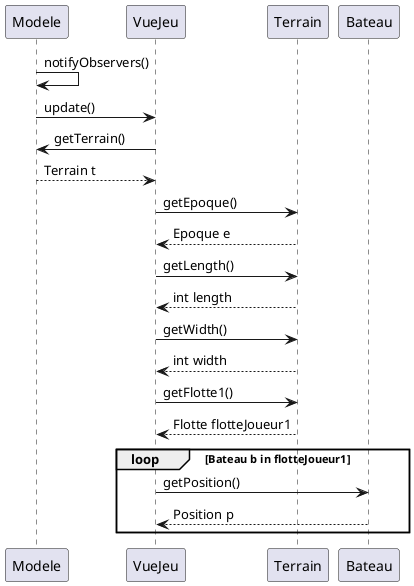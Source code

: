 @startuml
Modele -> Modele : notifyObservers()
Modele -> VueJeu : update()
VueJeu -> Modele : getTerrain()
Modele --> VueJeu : Terrain t
VueJeu -> Terrain : getEpoque()
Terrain --> VueJeu : Epoque e
VueJeu -> Terrain : getLength()
Terrain --> VueJeu : int length
VueJeu -> Terrain : getWidth()
Terrain --> VueJeu : int width
VueJeu -> Terrain : getFlotte1()
Terrain --> VueJeu : Flotte flotteJoueur1
loop Bateau b in flotteJoueur1
	 VueJeu -> Bateau : getPosition()
	 Bateau --> VueJeu : Position p
end
@enduml
